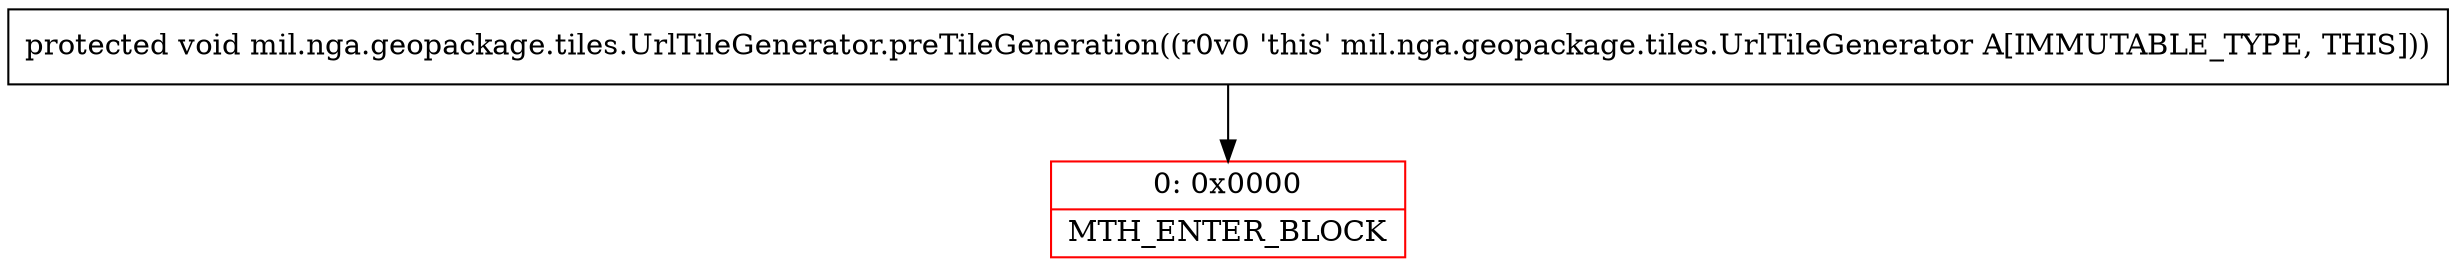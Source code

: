 digraph "CFG formil.nga.geopackage.tiles.UrlTileGenerator.preTileGeneration()V" {
subgraph cluster_Region_884241365 {
label = "R(0)";
node [shape=record,color=blue];
}
Node_0 [shape=record,color=red,label="{0\:\ 0x0000|MTH_ENTER_BLOCK\l}"];
MethodNode[shape=record,label="{protected void mil.nga.geopackage.tiles.UrlTileGenerator.preTileGeneration((r0v0 'this' mil.nga.geopackage.tiles.UrlTileGenerator A[IMMUTABLE_TYPE, THIS])) }"];
MethodNode -> Node_0;
}

